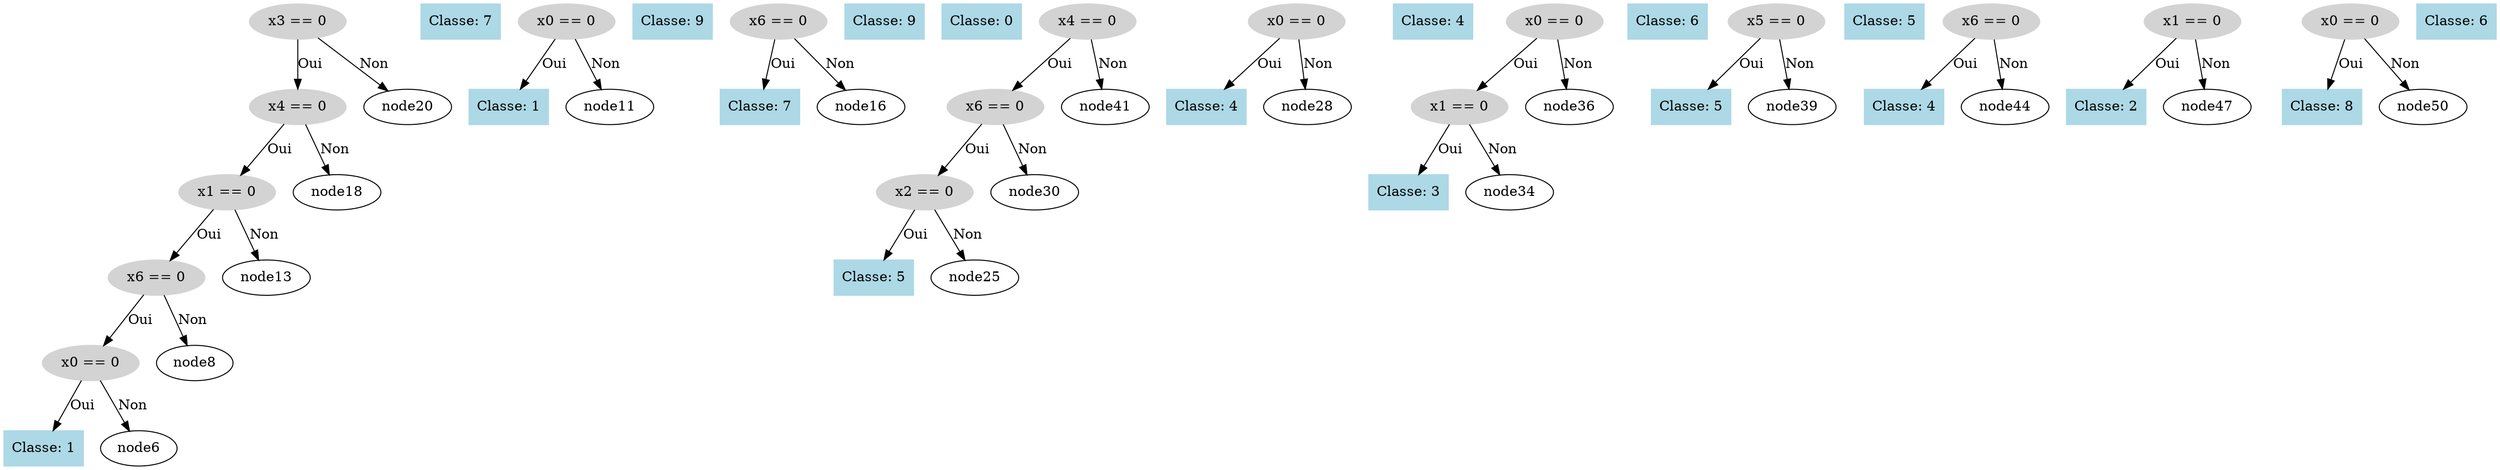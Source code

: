 digraph DecisionTree {
  node0 [label="x3 == 0", shape=ellipse, style=filled, color=lightgray];
  node0 -> node1 [label="Oui"];
  node1 [label="x4 == 0", shape=ellipse, style=filled, color=lightgray];
  node1 -> node2 [label="Oui"];
  node2 [label="x1 == 0", shape=ellipse, style=filled, color=lightgray];
  node2 -> node3 [label="Oui"];
  node3 [label="x6 == 0", shape=ellipse, style=filled, color=lightgray];
  node3 -> node4 [label="Oui"];
  node4 [label="x0 == 0", shape=ellipse, style=filled, color=lightgray];
  node4 -> node5 [label="Oui"];
  node5 [label="Classe: 1", shape=box, style=filled, color=lightblue];
  node4 -> node6 [label="Non"];
  node7 [label="Classe: 7", shape=box, style=filled, color=lightblue];
  node3 -> node8 [label="Non"];
  node9 [label="x0 == 0", shape=ellipse, style=filled, color=lightgray];
  node9 -> node10 [label="Oui"];
  node10 [label="Classe: 1", shape=box, style=filled, color=lightblue];
  node9 -> node11 [label="Non"];
  node12 [label="Classe: 9", shape=box, style=filled, color=lightblue];
  node2 -> node13 [label="Non"];
  node14 [label="x6 == 0", shape=ellipse, style=filled, color=lightgray];
  node14 -> node15 [label="Oui"];
  node15 [label="Classe: 7", shape=box, style=filled, color=lightblue];
  node14 -> node16 [label="Non"];
  node17 [label="Classe: 9", shape=box, style=filled, color=lightblue];
  node1 -> node18 [label="Non"];
  node19 [label="Classe: 0", shape=box, style=filled, color=lightblue];
  node0 -> node20 [label="Non"];
  node21 [label="x4 == 0", shape=ellipse, style=filled, color=lightgray];
  node21 -> node22 [label="Oui"];
  node22 [label="x6 == 0", shape=ellipse, style=filled, color=lightgray];
  node22 -> node23 [label="Oui"];
  node23 [label="x2 == 0", shape=ellipse, style=filled, color=lightgray];
  node23 -> node24 [label="Oui"];
  node24 [label="Classe: 5", shape=box, style=filled, color=lightblue];
  node23 -> node25 [label="Non"];
  node26 [label="x0 == 0", shape=ellipse, style=filled, color=lightgray];
  node26 -> node27 [label="Oui"];
  node27 [label="Classe: 4", shape=box, style=filled, color=lightblue];
  node26 -> node28 [label="Non"];
  node29 [label="Classe: 4", shape=box, style=filled, color=lightblue];
  node22 -> node30 [label="Non"];
  node31 [label="x0 == 0", shape=ellipse, style=filled, color=lightgray];
  node31 -> node32 [label="Oui"];
  node32 [label="x1 == 0", shape=ellipse, style=filled, color=lightgray];
  node32 -> node33 [label="Oui"];
  node33 [label="Classe: 3", shape=box, style=filled, color=lightblue];
  node32 -> node34 [label="Non"];
  node35 [label="Classe: 6", shape=box, style=filled, color=lightblue];
  node31 -> node36 [label="Non"];
  node37 [label="x5 == 0", shape=ellipse, style=filled, color=lightgray];
  node37 -> node38 [label="Oui"];
  node38 [label="Classe: 5", shape=box, style=filled, color=lightblue];
  node37 -> node39 [label="Non"];
  node40 [label="Classe: 5", shape=box, style=filled, color=lightblue];
  node21 -> node41 [label="Non"];
  node42 [label="x6 == 0", shape=ellipse, style=filled, color=lightgray];
  node42 -> node43 [label="Oui"];
  node43 [label="Classe: 4", shape=box, style=filled, color=lightblue];
  node42 -> node44 [label="Non"];
  node45 [label="x1 == 0", shape=ellipse, style=filled, color=lightgray];
  node45 -> node46 [label="Oui"];
  node46 [label="Classe: 2", shape=box, style=filled, color=lightblue];
  node45 -> node47 [label="Non"];
  node48 [label="x0 == 0", shape=ellipse, style=filled, color=lightgray];
  node48 -> node49 [label="Oui"];
  node49 [label="Classe: 8", shape=box, style=filled, color=lightblue];
  node48 -> node50 [label="Non"];
  node51 [label="Classe: 6", shape=box, style=filled, color=lightblue];
}

